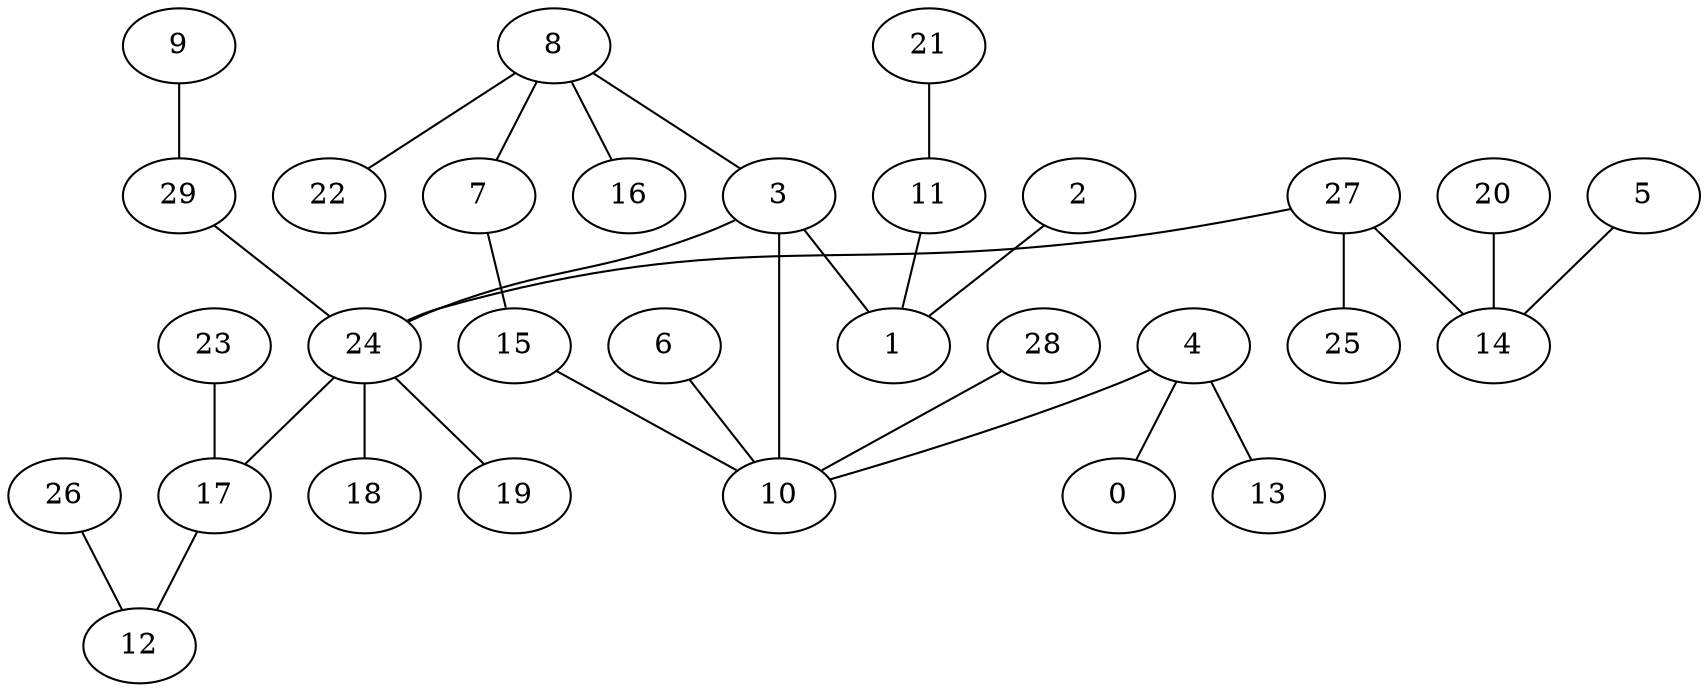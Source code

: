 digraph GG_graph {

subgraph G_graph {
edge [color = black]
"9" -> "29" [dir = none]
"8" -> "16" [dir = none]
"8" -> "7" [dir = none]
"8" -> "22" [dir = none]
"8" -> "3" [dir = none]
"28" -> "10" [dir = none]
"27" -> "25" [dir = none]
"27" -> "14" [dir = none]
"27" -> "24" [dir = none]
"11" -> "1" [dir = none]
"24" -> "19" [dir = none]
"24" -> "17" [dir = none]
"24" -> "18" [dir = none]
"17" -> "12" [dir = none]
"29" -> "24" [dir = none]
"15" -> "10" [dir = none]
"3" -> "1" [dir = none]
"3" -> "24" [dir = none]
"3" -> "10" [dir = none]
"6" -> "10" [dir = none]
"26" -> "12" [dir = none]
"4" -> "13" [dir = none]
"4" -> "0" [dir = none]
"4" -> "10" [dir = none]
"2" -> "1" [dir = none]
"23" -> "17" [dir = none]
"21" -> "11" [dir = none]
"20" -> "14" [dir = none]
"5" -> "14" [dir = none]
"7" -> "15" [dir = none]
}

}

